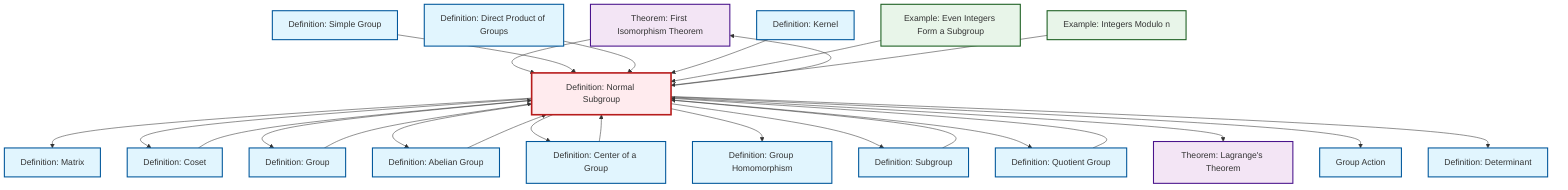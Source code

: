 graph TD
    classDef definition fill:#e1f5fe,stroke:#01579b,stroke-width:2px
    classDef theorem fill:#f3e5f5,stroke:#4a148c,stroke-width:2px
    classDef axiom fill:#fff3e0,stroke:#e65100,stroke-width:2px
    classDef example fill:#e8f5e9,stroke:#1b5e20,stroke-width:2px
    classDef current fill:#ffebee,stroke:#b71c1c,stroke-width:3px
    thm-first-isomorphism["Theorem: First Isomorphism Theorem"]:::theorem
    def-coset["Definition: Coset"]:::definition
    def-determinant["Definition: Determinant"]:::definition
    thm-lagrange["Theorem: Lagrange's Theorem"]:::theorem
    def-quotient-group["Definition: Quotient Group"]:::definition
    def-direct-product["Definition: Direct Product of Groups"]:::definition
    def-subgroup["Definition: Subgroup"]:::definition
    def-group-action["Group Action"]:::definition
    def-matrix["Definition: Matrix"]:::definition
    def-center-of-group["Definition: Center of a Group"]:::definition
    def-homomorphism["Definition: Group Homomorphism"]:::definition
    def-kernel["Definition: Kernel"]:::definition
    def-group["Definition: Group"]:::definition
    ex-even-integers-subgroup["Example: Even Integers Form a Subgroup"]:::example
    ex-quotient-integers-mod-n["Example: Integers Modulo n"]:::example
    def-normal-subgroup["Definition: Normal Subgroup"]:::definition
    def-simple-group["Definition: Simple Group"]:::definition
    def-abelian-group["Definition: Abelian Group"]:::definition
    def-normal-subgroup --> def-matrix
    def-normal-subgroup --> def-coset
    def-center-of-group --> def-normal-subgroup
    def-normal-subgroup --> def-group
    def-abelian-group --> def-normal-subgroup
    def-subgroup --> def-normal-subgroup
    def-normal-subgroup --> def-abelian-group
    def-normal-subgroup --> def-center-of-group
    thm-first-isomorphism --> def-normal-subgroup
    def-simple-group --> def-normal-subgroup
    def-normal-subgroup --> def-homomorphism
    def-normal-subgroup --> def-subgroup
    def-direct-product --> def-normal-subgroup
    def-normal-subgroup --> def-quotient-group
    def-coset --> def-normal-subgroup
    def-quotient-group --> def-normal-subgroup
    def-kernel --> def-normal-subgroup
    def-group --> def-normal-subgroup
    def-normal-subgroup --> thm-lagrange
    ex-even-integers-subgroup --> def-normal-subgroup
    def-normal-subgroup --> def-group-action
    ex-quotient-integers-mod-n --> def-normal-subgroup
    def-normal-subgroup --> def-determinant
    def-normal-subgroup --> thm-first-isomorphism
    class def-normal-subgroup current